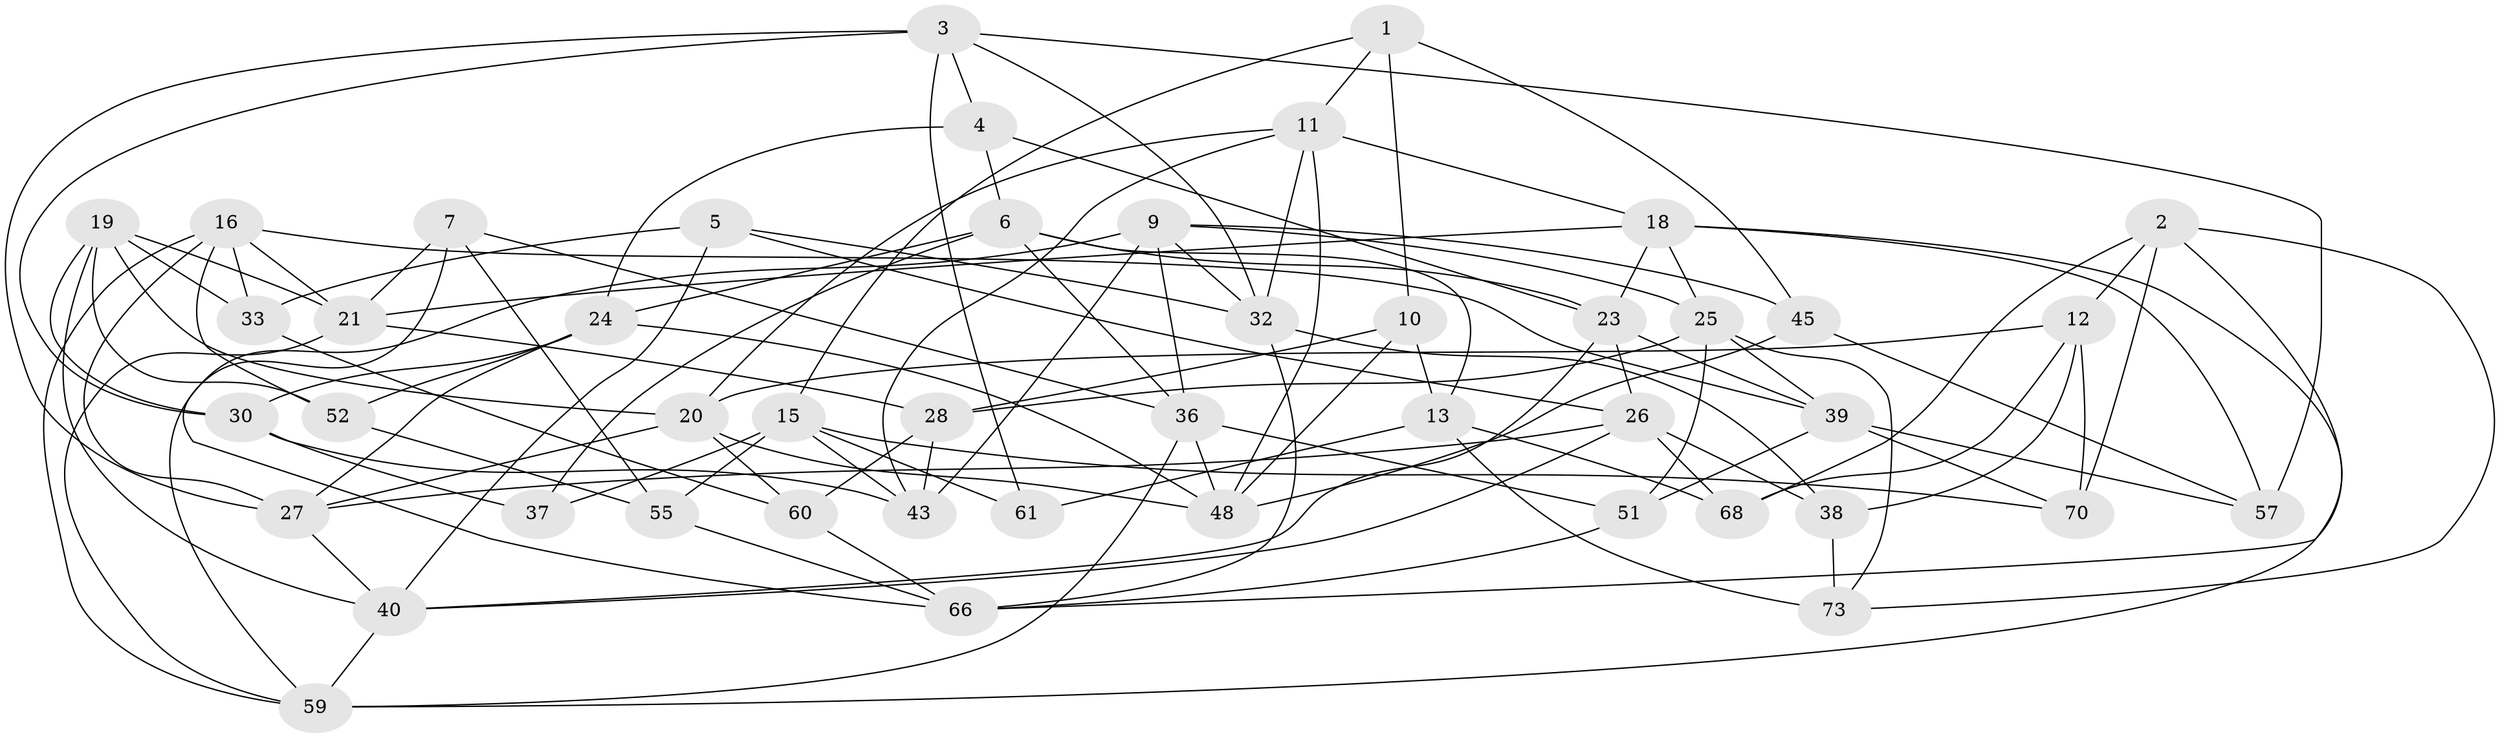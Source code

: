 // original degree distribution, {4: 1.0}
// Generated by graph-tools (version 1.1) at 2025/11/02/27/25 16:11:45]
// undirected, 46 vertices, 116 edges
graph export_dot {
graph [start="1"]
  node [color=gray90,style=filled];
  1;
  2 [super="+8"];
  3 [super="+65"];
  4;
  5;
  6 [super="+17"];
  7;
  9 [super="+14"];
  10;
  11 [super="+62"];
  12 [super="+64"];
  13 [super="+50"];
  15 [super="+58"];
  16 [super="+22"];
  18 [super="+35"];
  19 [super="+46"];
  20 [super="+67"];
  21 [super="+41"];
  23 [super="+54"];
  24 [super="+74"];
  25 [super="+56"];
  26 [super="+29"];
  27 [super="+42"];
  28 [super="+31"];
  30 [super="+34"];
  32 [super="+47"];
  33;
  36 [super="+63"];
  37;
  38;
  39 [super="+49"];
  40 [super="+53"];
  43 [super="+44"];
  45;
  48 [super="+69"];
  51;
  52;
  55;
  57;
  59 [super="+71"];
  60;
  61;
  66 [super="+72"];
  68;
  70;
  73;
  1 -- 10;
  1 -- 45;
  1 -- 15;
  1 -- 11;
  2 -- 12 [weight=2];
  2 -- 70;
  2 -- 68;
  2 -- 73;
  2 -- 66;
  3 -- 30;
  3 -- 27;
  3 -- 57;
  3 -- 32;
  3 -- 4;
  3 -- 61;
  4 -- 6;
  4 -- 23;
  4 -- 24;
  5 -- 26;
  5 -- 33;
  5 -- 40;
  5 -- 32;
  6 -- 37;
  6 -- 13;
  6 -- 36;
  6 -- 23;
  6 -- 24;
  7 -- 66;
  7 -- 55;
  7 -- 21;
  7 -- 36;
  9 -- 32;
  9 -- 45;
  9 -- 36;
  9 -- 59;
  9 -- 25;
  9 -- 43;
  10 -- 48;
  10 -- 28;
  10 -- 13;
  11 -- 43;
  11 -- 48;
  11 -- 32;
  11 -- 18;
  11 -- 20;
  12 -- 20;
  12 -- 70;
  12 -- 38;
  12 -- 68;
  13 -- 68;
  13 -- 61 [weight=2];
  13 -- 73;
  15 -- 70;
  15 -- 37;
  15 -- 61;
  15 -- 55;
  15 -- 43;
  16 -- 21;
  16 -- 33;
  16 -- 59;
  16 -- 52;
  16 -- 39;
  16 -- 27;
  18 -- 57;
  18 -- 25;
  18 -- 21;
  18 -- 23;
  18 -- 59;
  19 -- 33;
  19 -- 30;
  19 -- 21;
  19 -- 40;
  19 -- 20;
  19 -- 52;
  20 -- 27;
  20 -- 48;
  20 -- 60;
  21 -- 28;
  21 -- 59;
  23 -- 39;
  23 -- 26;
  23 -- 40;
  24 -- 30;
  24 -- 27;
  24 -- 48;
  24 -- 52;
  25 -- 39;
  25 -- 73;
  25 -- 51;
  25 -- 28;
  26 -- 38;
  26 -- 27;
  26 -- 68;
  26 -- 40;
  27 -- 40;
  28 -- 43 [weight=2];
  28 -- 60;
  30 -- 37 [weight=2];
  30 -- 43;
  32 -- 66;
  32 -- 38;
  33 -- 60;
  36 -- 51;
  36 -- 48;
  36 -- 59;
  38 -- 73;
  39 -- 51;
  39 -- 57;
  39 -- 70;
  40 -- 59;
  45 -- 57;
  45 -- 48;
  51 -- 66;
  52 -- 55;
  55 -- 66;
  60 -- 66;
}
